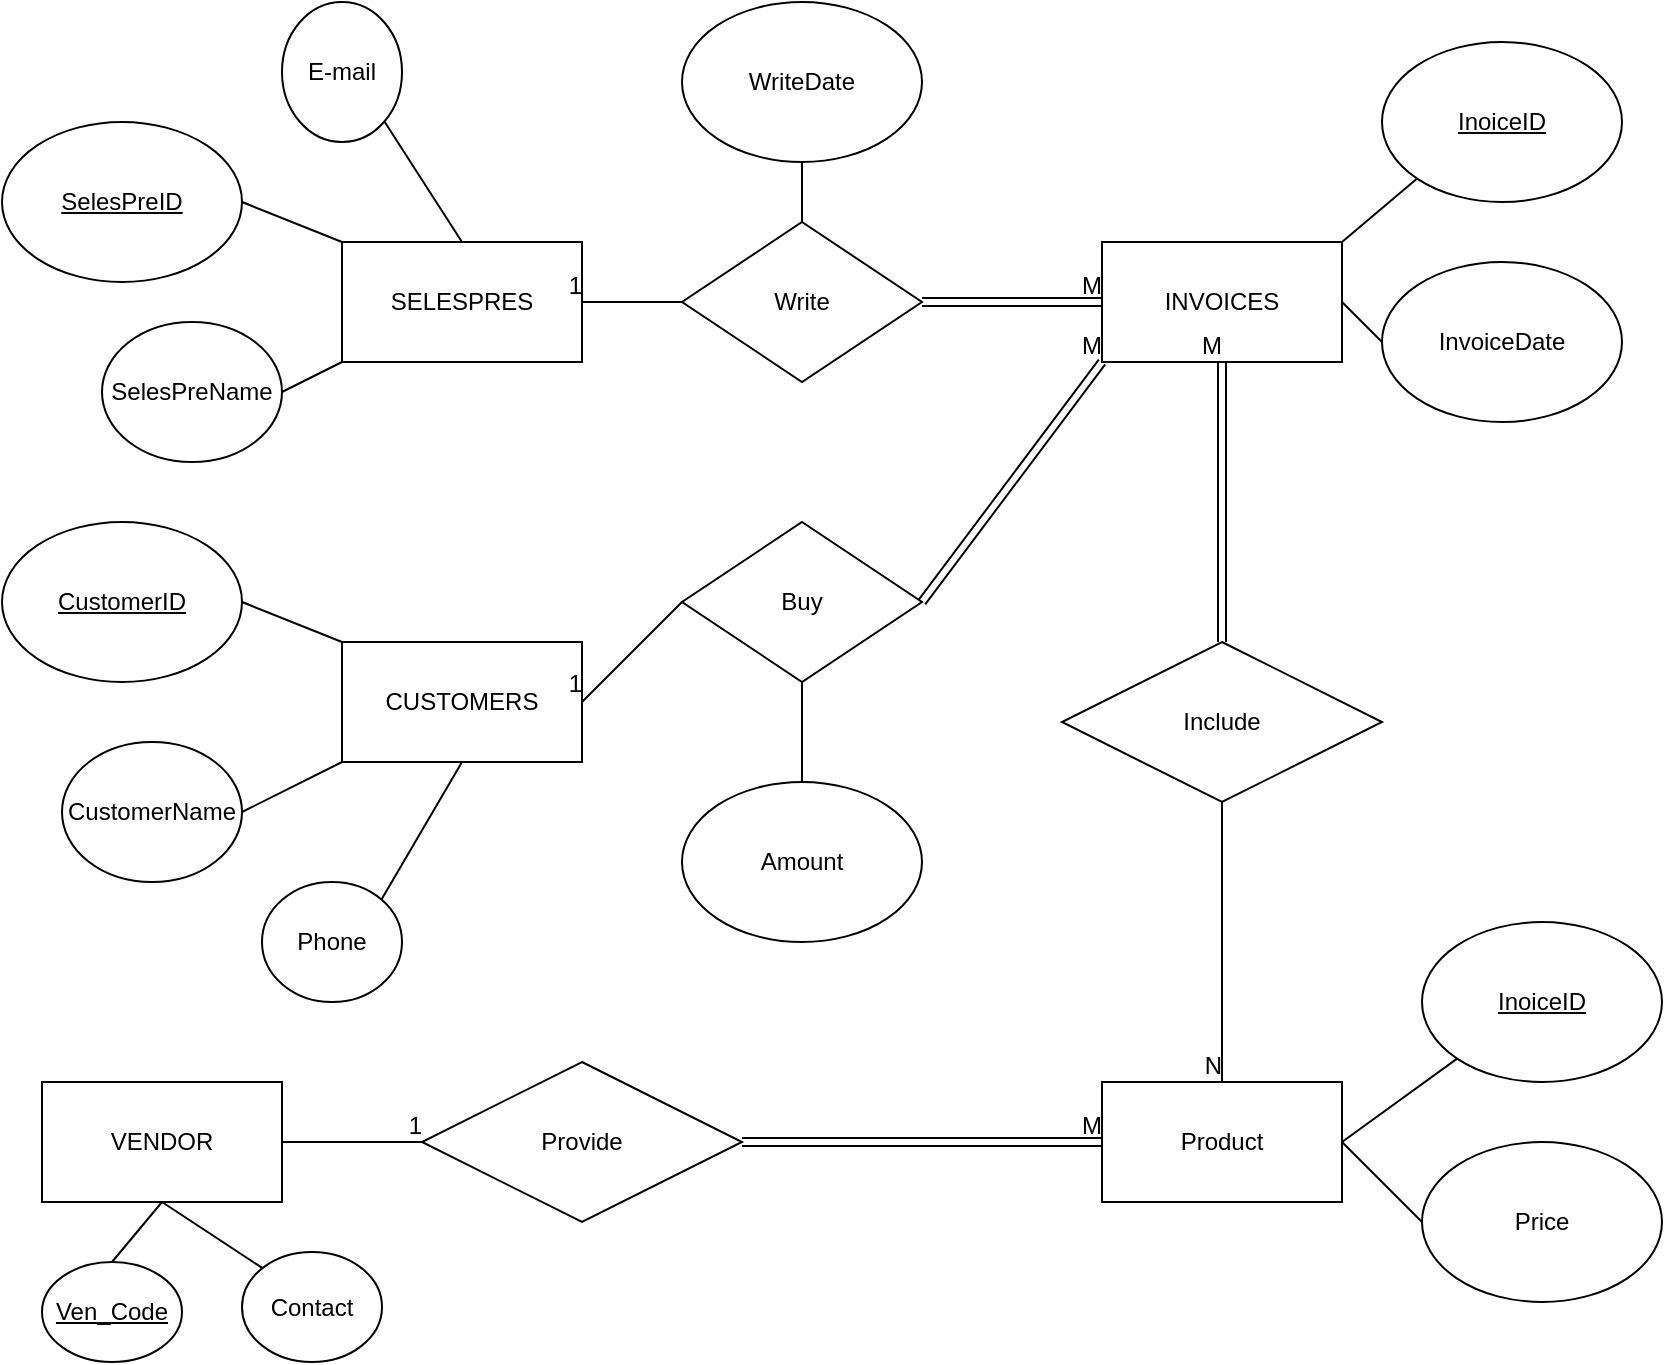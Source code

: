 <mxfile version="20.8.16" type="github">
  <diagram id="R2lEEEUBdFMjLlhIrx00" name="Page-1">
    <mxGraphModel dx="1878" dy="779" grid="1" gridSize="10" guides="1" tooltips="1" connect="1" arrows="1" fold="1" page="1" pageScale="1" pageWidth="850" pageHeight="1100" math="0" shadow="0" extFonts="Permanent Marker^https://fonts.googleapis.com/css?family=Permanent+Marker">
      <root>
        <mxCell id="0" />
        <mxCell id="1" parent="0" />
        <mxCell id="7a5H0IS4fGJYpV4Ru5UH-1" value="&lt;u&gt;SelesPreID&lt;/u&gt;" style="ellipse;whiteSpace=wrap;html=1;" vertex="1" parent="1">
          <mxGeometry x="30" y="80" width="120" height="80" as="geometry" />
        </mxCell>
        <mxCell id="7a5H0IS4fGJYpV4Ru5UH-2" value="SelesPreName" style="ellipse;whiteSpace=wrap;html=1;" vertex="1" parent="1">
          <mxGeometry x="80" y="180" width="90" height="70" as="geometry" />
        </mxCell>
        <mxCell id="7a5H0IS4fGJYpV4Ru5UH-3" value="SELESPRES" style="rounded=0;whiteSpace=wrap;html=1;" vertex="1" parent="1">
          <mxGeometry x="200" y="140" width="120" height="60" as="geometry" />
        </mxCell>
        <mxCell id="7a5H0IS4fGJYpV4Ru5UH-4" value="Write" style="rhombus;whiteSpace=wrap;html=1;" vertex="1" parent="1">
          <mxGeometry x="370" y="130" width="120" height="80" as="geometry" />
        </mxCell>
        <mxCell id="7a5H0IS4fGJYpV4Ru5UH-5" value="WriteDate" style="ellipse;whiteSpace=wrap;html=1;" vertex="1" parent="1">
          <mxGeometry x="370" y="20" width="120" height="80" as="geometry" />
        </mxCell>
        <mxCell id="7a5H0IS4fGJYpV4Ru5UH-7" value="" style="endArrow=none;html=1;rounded=0;exitX=1;exitY=0.5;exitDx=0;exitDy=0;entryX=0;entryY=0;entryDx=0;entryDy=0;" edge="1" parent="1" source="7a5H0IS4fGJYpV4Ru5UH-1" target="7a5H0IS4fGJYpV4Ru5UH-3">
          <mxGeometry width="50" height="50" relative="1" as="geometry">
            <mxPoint x="270" y="320" as="sourcePoint" />
            <mxPoint x="200" y="170" as="targetPoint" />
          </mxGeometry>
        </mxCell>
        <mxCell id="7a5H0IS4fGJYpV4Ru5UH-8" value="" style="endArrow=none;html=1;rounded=0;exitX=1;exitY=0.5;exitDx=0;exitDy=0;entryX=0;entryY=1;entryDx=0;entryDy=0;" edge="1" parent="1" source="7a5H0IS4fGJYpV4Ru5UH-2" target="7a5H0IS4fGJYpV4Ru5UH-3">
          <mxGeometry width="50" height="50" relative="1" as="geometry">
            <mxPoint x="270" y="320" as="sourcePoint" />
            <mxPoint x="200" y="170" as="targetPoint" />
          </mxGeometry>
        </mxCell>
        <mxCell id="7a5H0IS4fGJYpV4Ru5UH-10" value="" style="endArrow=none;html=1;rounded=0;entryX=0.5;entryY=1;entryDx=0;entryDy=0;exitX=0.5;exitY=0;exitDx=0;exitDy=0;" edge="1" parent="1" source="7a5H0IS4fGJYpV4Ru5UH-4" target="7a5H0IS4fGJYpV4Ru5UH-5">
          <mxGeometry width="50" height="50" relative="1" as="geometry">
            <mxPoint x="270" y="320" as="sourcePoint" />
            <mxPoint x="320" y="270" as="targetPoint" />
          </mxGeometry>
        </mxCell>
        <mxCell id="7a5H0IS4fGJYpV4Ru5UH-11" value="INVOICES" style="rounded=0;whiteSpace=wrap;html=1;" vertex="1" parent="1">
          <mxGeometry x="580" y="140" width="120" height="60" as="geometry" />
        </mxCell>
        <mxCell id="7a5H0IS4fGJYpV4Ru5UH-17" value="" style="endArrow=none;html=1;rounded=0;entryX=1;entryY=0.5;entryDx=0;entryDy=0;exitX=0;exitY=0.5;exitDx=0;exitDy=0;" edge="1" parent="1" source="7a5H0IS4fGJYpV4Ru5UH-4" target="7a5H0IS4fGJYpV4Ru5UH-3">
          <mxGeometry relative="1" as="geometry">
            <mxPoint x="240" y="300" as="sourcePoint" />
            <mxPoint x="400" y="300" as="targetPoint" />
          </mxGeometry>
        </mxCell>
        <mxCell id="7a5H0IS4fGJYpV4Ru5UH-18" value="1" style="resizable=0;html=1;align=right;verticalAlign=bottom;" connectable="0" vertex="1" parent="7a5H0IS4fGJYpV4Ru5UH-17">
          <mxGeometry x="1" relative="1" as="geometry" />
        </mxCell>
        <mxCell id="7a5H0IS4fGJYpV4Ru5UH-19" value="" style="shape=link;html=1;rounded=0;exitX=1;exitY=0.5;exitDx=0;exitDy=0;entryX=0;entryY=0.5;entryDx=0;entryDy=0;" edge="1" parent="1" source="7a5H0IS4fGJYpV4Ru5UH-4" target="7a5H0IS4fGJYpV4Ru5UH-11">
          <mxGeometry relative="1" as="geometry">
            <mxPoint x="390" y="300" as="sourcePoint" />
            <mxPoint x="550" y="300" as="targetPoint" />
          </mxGeometry>
        </mxCell>
        <mxCell id="7a5H0IS4fGJYpV4Ru5UH-20" value="M" style="resizable=0;html=1;align=right;verticalAlign=bottom;" connectable="0" vertex="1" parent="7a5H0IS4fGJYpV4Ru5UH-19">
          <mxGeometry x="1" relative="1" as="geometry" />
        </mxCell>
        <mxCell id="7a5H0IS4fGJYpV4Ru5UH-21" value="&lt;u&gt;InoiceID&lt;/u&gt;" style="ellipse;whiteSpace=wrap;html=1;" vertex="1" parent="1">
          <mxGeometry x="720" y="40" width="120" height="80" as="geometry" />
        </mxCell>
        <mxCell id="7a5H0IS4fGJYpV4Ru5UH-22" value="" style="endArrow=none;html=1;rounded=0;exitX=1;exitY=0;exitDx=0;exitDy=0;entryX=0;entryY=1;entryDx=0;entryDy=0;" edge="1" parent="1" source="7a5H0IS4fGJYpV4Ru5UH-11" target="7a5H0IS4fGJYpV4Ru5UH-21">
          <mxGeometry width="50" height="50" relative="1" as="geometry">
            <mxPoint x="670" y="320" as="sourcePoint" />
            <mxPoint x="720" y="270" as="targetPoint" />
          </mxGeometry>
        </mxCell>
        <mxCell id="7a5H0IS4fGJYpV4Ru5UH-23" value="Buy" style="rhombus;whiteSpace=wrap;html=1;" vertex="1" parent="1">
          <mxGeometry x="370" y="280" width="120" height="80" as="geometry" />
        </mxCell>
        <mxCell id="7a5H0IS4fGJYpV4Ru5UH-24" value="" style="shape=link;html=1;rounded=0;entryX=0;entryY=1;entryDx=0;entryDy=0;exitX=1;exitY=0.5;exitDx=0;exitDy=0;" edge="1" parent="1" source="7a5H0IS4fGJYpV4Ru5UH-23" target="7a5H0IS4fGJYpV4Ru5UH-11">
          <mxGeometry relative="1" as="geometry">
            <mxPoint x="370" y="300" as="sourcePoint" />
            <mxPoint x="530" y="300" as="targetPoint" />
          </mxGeometry>
        </mxCell>
        <mxCell id="7a5H0IS4fGJYpV4Ru5UH-25" value="M" style="resizable=0;html=1;align=right;verticalAlign=bottom;" connectable="0" vertex="1" parent="7a5H0IS4fGJYpV4Ru5UH-24">
          <mxGeometry x="1" relative="1" as="geometry" />
        </mxCell>
        <mxCell id="7a5H0IS4fGJYpV4Ru5UH-26" value="CUSTOMERS" style="rounded=0;whiteSpace=wrap;html=1;" vertex="1" parent="1">
          <mxGeometry x="200" y="340" width="120" height="60" as="geometry" />
        </mxCell>
        <mxCell id="7a5H0IS4fGJYpV4Ru5UH-29" value="&lt;u&gt;CustomerID&lt;/u&gt;" style="ellipse;whiteSpace=wrap;html=1;" vertex="1" parent="1">
          <mxGeometry x="30" y="280" width="120" height="80" as="geometry" />
        </mxCell>
        <mxCell id="7a5H0IS4fGJYpV4Ru5UH-30" value="CustomerName" style="ellipse;whiteSpace=wrap;html=1;" vertex="1" parent="1">
          <mxGeometry x="60" y="390" width="90" height="70" as="geometry" />
        </mxCell>
        <mxCell id="7a5H0IS4fGJYpV4Ru5UH-31" value="" style="endArrow=none;html=1;rounded=0;exitX=1;exitY=0.5;exitDx=0;exitDy=0;entryX=0;entryY=0;entryDx=0;entryDy=0;" edge="1" parent="1" source="7a5H0IS4fGJYpV4Ru5UH-29" target="7a5H0IS4fGJYpV4Ru5UH-26">
          <mxGeometry width="50" height="50" relative="1" as="geometry">
            <mxPoint x="410" y="420" as="sourcePoint" />
            <mxPoint x="460" y="370" as="targetPoint" />
          </mxGeometry>
        </mxCell>
        <mxCell id="7a5H0IS4fGJYpV4Ru5UH-32" value="" style="endArrow=none;html=1;rounded=0;exitX=1;exitY=0.5;exitDx=0;exitDy=0;entryX=0;entryY=1;entryDx=0;entryDy=0;" edge="1" parent="1" source="7a5H0IS4fGJYpV4Ru5UH-30" target="7a5H0IS4fGJYpV4Ru5UH-26">
          <mxGeometry width="50" height="50" relative="1" as="geometry">
            <mxPoint x="410" y="420" as="sourcePoint" />
            <mxPoint x="460" y="370" as="targetPoint" />
          </mxGeometry>
        </mxCell>
        <mxCell id="7a5H0IS4fGJYpV4Ru5UH-33" value="Amount" style="ellipse;whiteSpace=wrap;html=1;" vertex="1" parent="1">
          <mxGeometry x="370" y="410" width="120" height="80" as="geometry" />
        </mxCell>
        <mxCell id="7a5H0IS4fGJYpV4Ru5UH-36" value="" style="endArrow=none;html=1;rounded=0;entryX=1;entryY=0.5;entryDx=0;entryDy=0;exitX=0;exitY=0.5;exitDx=0;exitDy=0;" edge="1" parent="1" source="7a5H0IS4fGJYpV4Ru5UH-23" target="7a5H0IS4fGJYpV4Ru5UH-26">
          <mxGeometry relative="1" as="geometry">
            <mxPoint x="460" y="300" as="sourcePoint" />
            <mxPoint x="620" y="300" as="targetPoint" />
          </mxGeometry>
        </mxCell>
        <mxCell id="7a5H0IS4fGJYpV4Ru5UH-37" value="1" style="resizable=0;html=1;align=right;verticalAlign=bottom;" connectable="0" vertex="1" parent="7a5H0IS4fGJYpV4Ru5UH-36">
          <mxGeometry x="1" relative="1" as="geometry" />
        </mxCell>
        <mxCell id="7a5H0IS4fGJYpV4Ru5UH-38" value="" style="endArrow=none;html=1;rounded=0;exitX=0.5;exitY=0;exitDx=0;exitDy=0;entryX=0.5;entryY=1;entryDx=0;entryDy=0;" edge="1" parent="1" source="7a5H0IS4fGJYpV4Ru5UH-33" target="7a5H0IS4fGJYpV4Ru5UH-23">
          <mxGeometry width="50" height="50" relative="1" as="geometry">
            <mxPoint x="510" y="440" as="sourcePoint" />
            <mxPoint x="560" y="390" as="targetPoint" />
          </mxGeometry>
        </mxCell>
        <mxCell id="7a5H0IS4fGJYpV4Ru5UH-39" value="Include" style="rhombus;whiteSpace=wrap;html=1;" vertex="1" parent="1">
          <mxGeometry x="560" y="340" width="160" height="80" as="geometry" />
        </mxCell>
        <mxCell id="7a5H0IS4fGJYpV4Ru5UH-40" value="" style="shape=link;html=1;rounded=0;entryX=0.5;entryY=1;entryDx=0;entryDy=0;exitX=0.5;exitY=0;exitDx=0;exitDy=0;" edge="1" parent="1" source="7a5H0IS4fGJYpV4Ru5UH-39" target="7a5H0IS4fGJYpV4Ru5UH-11">
          <mxGeometry relative="1" as="geometry">
            <mxPoint x="500" y="330" as="sourcePoint" />
            <mxPoint x="590" y="210" as="targetPoint" />
          </mxGeometry>
        </mxCell>
        <mxCell id="7a5H0IS4fGJYpV4Ru5UH-41" value="M" style="resizable=0;html=1;align=right;verticalAlign=bottom;" connectable="0" vertex="1" parent="7a5H0IS4fGJYpV4Ru5UH-40">
          <mxGeometry x="1" relative="1" as="geometry" />
        </mxCell>
        <mxCell id="7a5H0IS4fGJYpV4Ru5UH-42" value="" style="endArrow=none;html=1;rounded=0;exitX=0.5;exitY=1;exitDx=0;exitDy=0;" edge="1" parent="1" source="7a5H0IS4fGJYpV4Ru5UH-39">
          <mxGeometry relative="1" as="geometry">
            <mxPoint x="460" y="410" as="sourcePoint" />
            <mxPoint x="640" y="560" as="targetPoint" />
          </mxGeometry>
        </mxCell>
        <mxCell id="7a5H0IS4fGJYpV4Ru5UH-43" value="N" style="resizable=0;html=1;align=right;verticalAlign=bottom;" connectable="0" vertex="1" parent="7a5H0IS4fGJYpV4Ru5UH-42">
          <mxGeometry x="1" relative="1" as="geometry" />
        </mxCell>
        <mxCell id="7a5H0IS4fGJYpV4Ru5UH-44" value="Product" style="rounded=0;whiteSpace=wrap;html=1;" vertex="1" parent="1">
          <mxGeometry x="580" y="560" width="120" height="60" as="geometry" />
        </mxCell>
        <mxCell id="7a5H0IS4fGJYpV4Ru5UH-45" value="" style="endArrow=none;html=1;rounded=0;exitX=1;exitY=0.5;exitDx=0;exitDy=0;entryX=0;entryY=1;entryDx=0;entryDy=0;" edge="1" parent="1" source="7a5H0IS4fGJYpV4Ru5UH-44" target="7a5H0IS4fGJYpV4Ru5UH-46">
          <mxGeometry width="50" height="50" relative="1" as="geometry">
            <mxPoint x="520" y="460" as="sourcePoint" />
            <mxPoint x="760" y="550" as="targetPoint" />
          </mxGeometry>
        </mxCell>
        <mxCell id="7a5H0IS4fGJYpV4Ru5UH-46" value="&lt;u&gt;InoiceID&lt;/u&gt;" style="ellipse;whiteSpace=wrap;html=1;" vertex="1" parent="1">
          <mxGeometry x="740" y="480" width="120" height="80" as="geometry" />
        </mxCell>
        <mxCell id="7a5H0IS4fGJYpV4Ru5UH-47" value="" style="shape=link;html=1;rounded=0;entryX=0;entryY=0.5;entryDx=0;entryDy=0;exitX=1;exitY=0.5;exitDx=0;exitDy=0;" edge="1" parent="1" source="7a5H0IS4fGJYpV4Ru5UH-49" target="7a5H0IS4fGJYpV4Ru5UH-44">
          <mxGeometry relative="1" as="geometry">
            <mxPoint x="400" y="590" as="sourcePoint" />
            <mxPoint x="590" y="210" as="targetPoint" />
          </mxGeometry>
        </mxCell>
        <mxCell id="7a5H0IS4fGJYpV4Ru5UH-48" value="M" style="resizable=0;html=1;align=right;verticalAlign=bottom;" connectable="0" vertex="1" parent="7a5H0IS4fGJYpV4Ru5UH-47">
          <mxGeometry x="1" relative="1" as="geometry" />
        </mxCell>
        <mxCell id="7a5H0IS4fGJYpV4Ru5UH-49" value="Provide" style="rhombus;whiteSpace=wrap;html=1;" vertex="1" parent="1">
          <mxGeometry x="240" y="550" width="160" height="80" as="geometry" />
        </mxCell>
        <mxCell id="7a5H0IS4fGJYpV4Ru5UH-50" value="" style="endArrow=none;html=1;rounded=0;entryX=0;entryY=0.5;entryDx=0;entryDy=0;" edge="1" parent="1" target="7a5H0IS4fGJYpV4Ru5UH-49">
          <mxGeometry relative="1" as="geometry">
            <mxPoint x="170" y="590" as="sourcePoint" />
            <mxPoint x="330" y="380" as="targetPoint" />
          </mxGeometry>
        </mxCell>
        <mxCell id="7a5H0IS4fGJYpV4Ru5UH-51" value="1" style="resizable=0;html=1;align=right;verticalAlign=bottom;" connectable="0" vertex="1" parent="7a5H0IS4fGJYpV4Ru5UH-50">
          <mxGeometry x="1" relative="1" as="geometry" />
        </mxCell>
        <mxCell id="7a5H0IS4fGJYpV4Ru5UH-52" value="VENDOR" style="rounded=0;whiteSpace=wrap;html=1;" vertex="1" parent="1">
          <mxGeometry x="50" y="560" width="120" height="60" as="geometry" />
        </mxCell>
        <mxCell id="7a5H0IS4fGJYpV4Ru5UH-53" value="Phone" style="ellipse;whiteSpace=wrap;html=1;" vertex="1" parent="1">
          <mxGeometry x="160" y="460" width="70" height="60" as="geometry" />
        </mxCell>
        <mxCell id="7a5H0IS4fGJYpV4Ru5UH-56" value="" style="endArrow=none;html=1;rounded=0;exitX=1;exitY=0;exitDx=0;exitDy=0;entryX=0.5;entryY=1;entryDx=0;entryDy=0;" edge="1" parent="1" source="7a5H0IS4fGJYpV4Ru5UH-53" target="7a5H0IS4fGJYpV4Ru5UH-26">
          <mxGeometry width="50" height="50" relative="1" as="geometry">
            <mxPoint x="440" y="460" as="sourcePoint" />
            <mxPoint x="490" y="410" as="targetPoint" />
          </mxGeometry>
        </mxCell>
        <mxCell id="7a5H0IS4fGJYpV4Ru5UH-58" value="E-mail" style="ellipse;whiteSpace=wrap;html=1;" vertex="1" parent="1">
          <mxGeometry x="170" y="20" width="60" height="70" as="geometry" />
        </mxCell>
        <mxCell id="7a5H0IS4fGJYpV4Ru5UH-59" value="" style="endArrow=none;html=1;rounded=0;exitX=1;exitY=1;exitDx=0;exitDy=0;entryX=0.5;entryY=0;entryDx=0;entryDy=0;" edge="1" parent="1" source="7a5H0IS4fGJYpV4Ru5UH-58" target="7a5H0IS4fGJYpV4Ru5UH-3">
          <mxGeometry width="50" height="50" relative="1" as="geometry">
            <mxPoint x="1140" y="470" as="sourcePoint" />
            <mxPoint x="1190" y="420" as="targetPoint" />
          </mxGeometry>
        </mxCell>
        <mxCell id="7a5H0IS4fGJYpV4Ru5UH-62" value="&lt;u&gt;Ven_Code&lt;/u&gt;" style="ellipse;whiteSpace=wrap;html=1;" vertex="1" parent="1">
          <mxGeometry x="50" y="650" width="70" height="50" as="geometry" />
        </mxCell>
        <mxCell id="7a5H0IS4fGJYpV4Ru5UH-63" value="" style="endArrow=none;html=1;rounded=0;exitX=0.5;exitY=0;exitDx=0;exitDy=0;entryX=0.5;entryY=1;entryDx=0;entryDy=0;" edge="1" parent="1" source="7a5H0IS4fGJYpV4Ru5UH-62" target="7a5H0IS4fGJYpV4Ru5UH-52">
          <mxGeometry width="50" height="50" relative="1" as="geometry">
            <mxPoint x="670" y="470" as="sourcePoint" />
            <mxPoint x="720" y="420" as="targetPoint" />
          </mxGeometry>
        </mxCell>
        <mxCell id="7a5H0IS4fGJYpV4Ru5UH-64" value="Contact" style="ellipse;whiteSpace=wrap;html=1;" vertex="1" parent="1">
          <mxGeometry x="150" y="645" width="70" height="55" as="geometry" />
        </mxCell>
        <mxCell id="7a5H0IS4fGJYpV4Ru5UH-66" value="" style="endArrow=none;html=1;rounded=0;exitX=0;exitY=0;exitDx=0;exitDy=0;entryX=0.5;entryY=1;entryDx=0;entryDy=0;" edge="1" parent="1" source="7a5H0IS4fGJYpV4Ru5UH-64" target="7a5H0IS4fGJYpV4Ru5UH-52">
          <mxGeometry width="50" height="50" relative="1" as="geometry">
            <mxPoint x="670" y="470" as="sourcePoint" />
            <mxPoint x="720" y="420" as="targetPoint" />
          </mxGeometry>
        </mxCell>
        <mxCell id="7a5H0IS4fGJYpV4Ru5UH-67" value="InvoiceDate" style="ellipse;whiteSpace=wrap;html=1;" vertex="1" parent="1">
          <mxGeometry x="720" y="150" width="120" height="80" as="geometry" />
        </mxCell>
        <mxCell id="7a5H0IS4fGJYpV4Ru5UH-68" value="" style="endArrow=none;html=1;rounded=0;entryX=0;entryY=0.5;entryDx=0;entryDy=0;exitX=1;exitY=0.5;exitDx=0;exitDy=0;" edge="1" parent="1" source="7a5H0IS4fGJYpV4Ru5UH-11" target="7a5H0IS4fGJYpV4Ru5UH-67">
          <mxGeometry width="50" height="50" relative="1" as="geometry">
            <mxPoint x="530" y="390" as="sourcePoint" />
            <mxPoint x="580" y="340" as="targetPoint" />
          </mxGeometry>
        </mxCell>
        <mxCell id="7a5H0IS4fGJYpV4Ru5UH-69" value="Price" style="ellipse;whiteSpace=wrap;html=1;" vertex="1" parent="1">
          <mxGeometry x="740" y="590" width="120" height="80" as="geometry" />
        </mxCell>
        <mxCell id="7a5H0IS4fGJYpV4Ru5UH-72" value="" style="endArrow=none;html=1;rounded=0;exitX=1;exitY=0.5;exitDx=0;exitDy=0;entryX=0;entryY=0.5;entryDx=0;entryDy=0;" edge="1" parent="1" source="7a5H0IS4fGJYpV4Ru5UH-44" target="7a5H0IS4fGJYpV4Ru5UH-69">
          <mxGeometry width="50" height="50" relative="1" as="geometry">
            <mxPoint x="520" y="390" as="sourcePoint" />
            <mxPoint x="570" y="340" as="targetPoint" />
          </mxGeometry>
        </mxCell>
      </root>
    </mxGraphModel>
  </diagram>
</mxfile>
